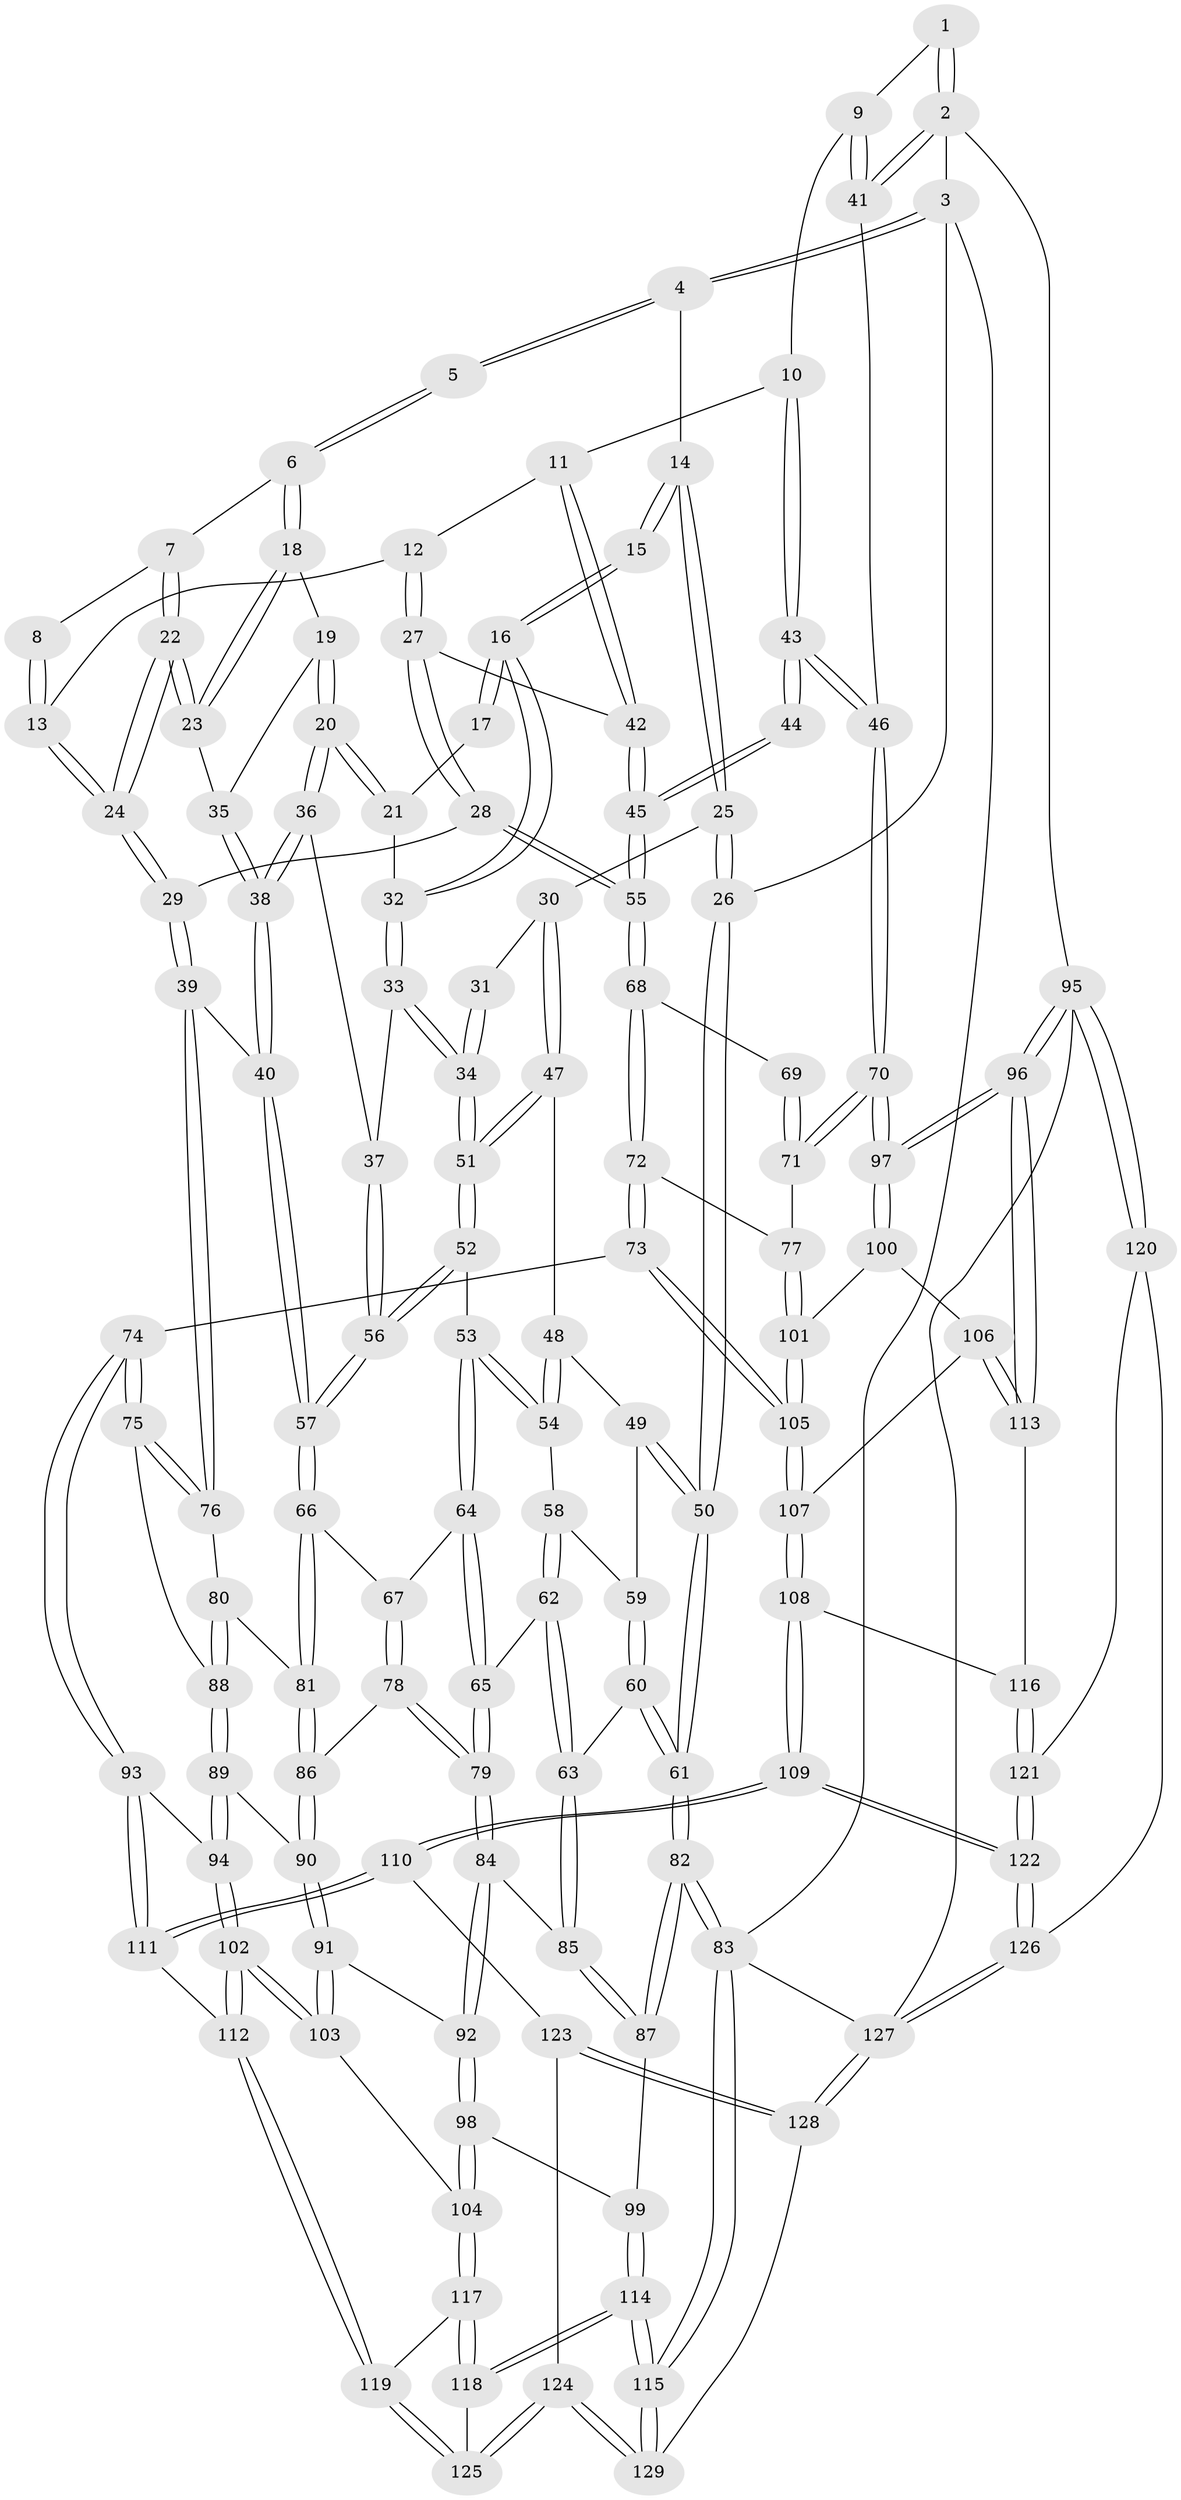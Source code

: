 // Generated by graph-tools (version 1.1) at 2025/16/03/09/25 04:16:58]
// undirected, 129 vertices, 319 edges
graph export_dot {
graph [start="1"]
  node [color=gray90,style=filled];
  1 [pos="+0.8374582357867506+0"];
  2 [pos="+1+0"];
  3 [pos="+0+0"];
  4 [pos="+0.0883981342199136+0"];
  5 [pos="+0.4032438051567127+0"];
  6 [pos="+0.4432173889342742+0"];
  7 [pos="+0.4998447814222494+0"];
  8 [pos="+0.6279654059356417+0"];
  9 [pos="+0.8788544606584289+0.16047561873835092"];
  10 [pos="+0.8781620184768963+0.17608979530020819"];
  11 [pos="+0.8670449051837551+0.17917155830549128"];
  12 [pos="+0.7028905852389631+0.141828788265145"];
  13 [pos="+0.6987357530095503+0.1384914379995389"];
  14 [pos="+0.17997459902683144+0.0746578747615675"];
  15 [pos="+0.24102300573536287+0.1730435724408242"];
  16 [pos="+0.24608078778514056+0.1770022276408101"];
  17 [pos="+0.3111248891669046+0.13120752230585717"];
  18 [pos="+0.41081236441307983+0.07821225695998581"];
  19 [pos="+0.3778055686657828+0.1789746355763521"];
  20 [pos="+0.3555083025145387+0.20717620933942682"];
  21 [pos="+0.32012636008050127+0.19054485665523602"];
  22 [pos="+0.5458149092191846+0.20091390873993348"];
  23 [pos="+0.46351773530331203+0.21573221624232175"];
  24 [pos="+0.5868146000271774+0.253994993219509"];
  25 [pos="+0.1454878241336397+0.23604525541768523"];
  26 [pos="+0+0.03223867705459707"];
  27 [pos="+0.7399698420048918+0.2697182326235877"];
  28 [pos="+0.6566041100604129+0.34848935572205547"];
  29 [pos="+0.6004973760991567+0.3387572031914194"];
  30 [pos="+0.14644350768301567+0.2374714381013032"];
  31 [pos="+0.19980808404567105+0.21068584282834635"];
  32 [pos="+0.2538663508755239+0.18646561697491937"];
  33 [pos="+0.25553725870446176+0.27838288875485917"];
  34 [pos="+0.24300072938994804+0.2876648041355884"];
  35 [pos="+0.459450223097641+0.21834829984385729"];
  36 [pos="+0.3573882953202338+0.2637748040857277"];
  37 [pos="+0.3345993374122074+0.27871930454995864"];
  38 [pos="+0.41878510480728315+0.2885099786604307"];
  39 [pos="+0.555044492464979+0.3723966827797988"];
  40 [pos="+0.4397403758614019+0.3169167173165317"];
  41 [pos="+1+0"];
  42 [pos="+0.7669055101852142+0.26364253853005826"];
  43 [pos="+1+0.3402373519003658"];
  44 [pos="+0.9130478622259828+0.35337949384407713"];
  45 [pos="+0.8300559929731893+0.32878439034299256"];
  46 [pos="+1+0.3831592505215375"];
  47 [pos="+0.15420675560741876+0.2680542934293206"];
  48 [pos="+0.11764414410337844+0.2844537584967803"];
  49 [pos="+0.011148452726850593+0.3107015992933605"];
  50 [pos="+0+0.17017401445479965"];
  51 [pos="+0.20778681753692615+0.3183345118269668"];
  52 [pos="+0.20695778883585822+0.3294986228710921"];
  53 [pos="+0.1647608238568388+0.3835649654409709"];
  54 [pos="+0.106932148480507+0.37070862214280154"];
  55 [pos="+0.6960123831958135+0.3840650478059419"];
  56 [pos="+0.32828227627479967+0.41908052204476964"];
  57 [pos="+0.3301115824494651+0.422320759497756"];
  58 [pos="+0.07775224259328367+0.36799640045299714"];
  59 [pos="+0.06265615933238214+0.36107418988180406"];
  60 [pos="+0.005494343687750291+0.49858905088417527"];
  61 [pos="+0+0.5516312140560281"];
  62 [pos="+0.07932815746067398+0.48753004270382855"];
  63 [pos="+0.03671323400570089+0.49820832766056783"];
  64 [pos="+0.1681918390657621+0.4342916734513522"];
  65 [pos="+0.1202281111199081+0.48887957836335433"];
  66 [pos="+0.33467890340986345+0.45430837939654006"];
  67 [pos="+0.18953367867995763+0.44524140506250626"];
  68 [pos="+0.6961713651232042+0.38428456106693404"];
  69 [pos="+0.8024906257292099+0.41178844114965935"];
  70 [pos="+1+0.42152612256208083"];
  71 [pos="+0.831883111578611+0.5439183536832898"];
  72 [pos="+0.7366640451346735+0.5949572842302409"];
  73 [pos="+0.7118300812789574+0.6168500483281547"];
  74 [pos="+0.6676428824312101+0.635310540193966"];
  75 [pos="+0.5660717169584745+0.5258947918243336"];
  76 [pos="+0.5512573225474978+0.38174200314764245"];
  77 [pos="+0.7834739150646538+0.5833500450347858"];
  78 [pos="+0.2276293730805119+0.5303730362944282"];
  79 [pos="+0.16247852050213593+0.5682770028650509"];
  80 [pos="+0.3585154956251516+0.4924105600375605"];
  81 [pos="+0.35428988027532066+0.4913362921995152"];
  82 [pos="+0+0.7044657678260599"];
  83 [pos="+0+1"];
  84 [pos="+0.15467649329731592+0.618099979111949"];
  85 [pos="+0.11632248611177351+0.6281613812180281"];
  86 [pos="+0.31512609751939347+0.5297302196303757"];
  87 [pos="+0+0.6945945146081659"];
  88 [pos="+0.4328213012360166+0.5682619908766265"];
  89 [pos="+0.4386325643199035+0.6377105468634057"];
  90 [pos="+0.28242438382190954+0.6414550113572799"];
  91 [pos="+0.2819788671591012+0.6420924370652132"];
  92 [pos="+0.19421016880780304+0.6494836538777038"];
  93 [pos="+0.6470618758725253+0.6672068163915765"];
  94 [pos="+0.4484831145423246+0.6608371901153957"];
  95 [pos="+1+1"];
  96 [pos="+1+0.7814757991562531"];
  97 [pos="+1+0.6433752146071788"];
  98 [pos="+0.181583057954956+0.7765340983001999"];
  99 [pos="+0.11694001084736398+0.7651864563632567"];
  100 [pos="+0.9413256599369207+0.6999818982821892"];
  101 [pos="+0.9188545400586907+0.6923843684369598"];
  102 [pos="+0.39847575584263417+0.7860810448645487"];
  103 [pos="+0.3063913666486585+0.699548484143961"];
  104 [pos="+0.1915012000927797+0.7883055686286202"];
  105 [pos="+0.8125560131800711+0.7451548839087743"];
  106 [pos="+0.9024024122346792+0.7809858656587738"];
  107 [pos="+0.8180689210727727+0.7905706671544119"];
  108 [pos="+0.793723464249357+0.836530678416608"];
  109 [pos="+0.7429190405994144+0.8811404488649609"];
  110 [pos="+0.6311441329422216+0.8261435246823716"];
  111 [pos="+0.625560353179467+0.8152889387745834"];
  112 [pos="+0.4011290304341652+0.8063712629004378"];
  113 [pos="+0.9270911540866408+0.8464184847315589"];
  114 [pos="+0+1"];
  115 [pos="+0+1"];
  116 [pos="+0.9197052058820797+0.8565789578037005"];
  117 [pos="+0.22086611823533076+0.8553600122802505"];
  118 [pos="+0.17402648678515267+0.9312451204082516"];
  119 [pos="+0.3807754057204154+0.8391578470092683"];
  120 [pos="+0.9209803549313597+0.9113857683980305"];
  121 [pos="+0.9192639616688417+0.8600760833433831"];
  122 [pos="+0.7669728789178679+0.9336353349702624"];
  123 [pos="+0.5987268632377786+0.8957828463327109"];
  124 [pos="+0.43178601579508014+1"];
  125 [pos="+0.41958082778392286+1"];
  126 [pos="+0.8147695481646947+1"];
  127 [pos="+0.8298218238005093+1"];
  128 [pos="+0.6981092622313746+1"];
  129 [pos="+0.43347545878637034+1"];
  1 -- 2;
  1 -- 2;
  1 -- 9;
  2 -- 3;
  2 -- 41;
  2 -- 41;
  2 -- 95;
  3 -- 4;
  3 -- 4;
  3 -- 26;
  3 -- 83;
  4 -- 5;
  4 -- 5;
  4 -- 14;
  5 -- 6;
  5 -- 6;
  6 -- 7;
  6 -- 18;
  6 -- 18;
  7 -- 8;
  7 -- 22;
  7 -- 22;
  8 -- 13;
  8 -- 13;
  9 -- 10;
  9 -- 41;
  9 -- 41;
  10 -- 11;
  10 -- 43;
  10 -- 43;
  11 -- 12;
  11 -- 42;
  11 -- 42;
  12 -- 13;
  12 -- 27;
  12 -- 27;
  13 -- 24;
  13 -- 24;
  14 -- 15;
  14 -- 15;
  14 -- 25;
  14 -- 25;
  15 -- 16;
  15 -- 16;
  16 -- 17;
  16 -- 17;
  16 -- 32;
  16 -- 32;
  17 -- 21;
  18 -- 19;
  18 -- 23;
  18 -- 23;
  19 -- 20;
  19 -- 20;
  19 -- 35;
  20 -- 21;
  20 -- 21;
  20 -- 36;
  20 -- 36;
  21 -- 32;
  22 -- 23;
  22 -- 23;
  22 -- 24;
  22 -- 24;
  23 -- 35;
  24 -- 29;
  24 -- 29;
  25 -- 26;
  25 -- 26;
  25 -- 30;
  26 -- 50;
  26 -- 50;
  27 -- 28;
  27 -- 28;
  27 -- 42;
  28 -- 29;
  28 -- 55;
  28 -- 55;
  29 -- 39;
  29 -- 39;
  30 -- 31;
  30 -- 47;
  30 -- 47;
  31 -- 34;
  31 -- 34;
  32 -- 33;
  32 -- 33;
  33 -- 34;
  33 -- 34;
  33 -- 37;
  34 -- 51;
  34 -- 51;
  35 -- 38;
  35 -- 38;
  36 -- 37;
  36 -- 38;
  36 -- 38;
  37 -- 56;
  37 -- 56;
  38 -- 40;
  38 -- 40;
  39 -- 40;
  39 -- 76;
  39 -- 76;
  40 -- 57;
  40 -- 57;
  41 -- 46;
  42 -- 45;
  42 -- 45;
  43 -- 44;
  43 -- 44;
  43 -- 46;
  43 -- 46;
  44 -- 45;
  44 -- 45;
  45 -- 55;
  45 -- 55;
  46 -- 70;
  46 -- 70;
  47 -- 48;
  47 -- 51;
  47 -- 51;
  48 -- 49;
  48 -- 54;
  48 -- 54;
  49 -- 50;
  49 -- 50;
  49 -- 59;
  50 -- 61;
  50 -- 61;
  51 -- 52;
  51 -- 52;
  52 -- 53;
  52 -- 56;
  52 -- 56;
  53 -- 54;
  53 -- 54;
  53 -- 64;
  53 -- 64;
  54 -- 58;
  55 -- 68;
  55 -- 68;
  56 -- 57;
  56 -- 57;
  57 -- 66;
  57 -- 66;
  58 -- 59;
  58 -- 62;
  58 -- 62;
  59 -- 60;
  59 -- 60;
  60 -- 61;
  60 -- 61;
  60 -- 63;
  61 -- 82;
  61 -- 82;
  62 -- 63;
  62 -- 63;
  62 -- 65;
  63 -- 85;
  63 -- 85;
  64 -- 65;
  64 -- 65;
  64 -- 67;
  65 -- 79;
  65 -- 79;
  66 -- 67;
  66 -- 81;
  66 -- 81;
  67 -- 78;
  67 -- 78;
  68 -- 69;
  68 -- 72;
  68 -- 72;
  69 -- 71;
  69 -- 71;
  70 -- 71;
  70 -- 71;
  70 -- 97;
  70 -- 97;
  71 -- 77;
  72 -- 73;
  72 -- 73;
  72 -- 77;
  73 -- 74;
  73 -- 105;
  73 -- 105;
  74 -- 75;
  74 -- 75;
  74 -- 93;
  74 -- 93;
  75 -- 76;
  75 -- 76;
  75 -- 88;
  76 -- 80;
  77 -- 101;
  77 -- 101;
  78 -- 79;
  78 -- 79;
  78 -- 86;
  79 -- 84;
  79 -- 84;
  80 -- 81;
  80 -- 88;
  80 -- 88;
  81 -- 86;
  81 -- 86;
  82 -- 83;
  82 -- 83;
  82 -- 87;
  82 -- 87;
  83 -- 115;
  83 -- 115;
  83 -- 127;
  84 -- 85;
  84 -- 92;
  84 -- 92;
  85 -- 87;
  85 -- 87;
  86 -- 90;
  86 -- 90;
  87 -- 99;
  88 -- 89;
  88 -- 89;
  89 -- 90;
  89 -- 94;
  89 -- 94;
  90 -- 91;
  90 -- 91;
  91 -- 92;
  91 -- 103;
  91 -- 103;
  92 -- 98;
  92 -- 98;
  93 -- 94;
  93 -- 111;
  93 -- 111;
  94 -- 102;
  94 -- 102;
  95 -- 96;
  95 -- 96;
  95 -- 120;
  95 -- 120;
  95 -- 127;
  96 -- 97;
  96 -- 97;
  96 -- 113;
  96 -- 113;
  97 -- 100;
  97 -- 100;
  98 -- 99;
  98 -- 104;
  98 -- 104;
  99 -- 114;
  99 -- 114;
  100 -- 101;
  100 -- 106;
  101 -- 105;
  101 -- 105;
  102 -- 103;
  102 -- 103;
  102 -- 112;
  102 -- 112;
  103 -- 104;
  104 -- 117;
  104 -- 117;
  105 -- 107;
  105 -- 107;
  106 -- 107;
  106 -- 113;
  106 -- 113;
  107 -- 108;
  107 -- 108;
  108 -- 109;
  108 -- 109;
  108 -- 116;
  109 -- 110;
  109 -- 110;
  109 -- 122;
  109 -- 122;
  110 -- 111;
  110 -- 111;
  110 -- 123;
  111 -- 112;
  112 -- 119;
  112 -- 119;
  113 -- 116;
  114 -- 115;
  114 -- 115;
  114 -- 118;
  114 -- 118;
  115 -- 129;
  115 -- 129;
  116 -- 121;
  116 -- 121;
  117 -- 118;
  117 -- 118;
  117 -- 119;
  118 -- 125;
  119 -- 125;
  119 -- 125;
  120 -- 121;
  120 -- 126;
  121 -- 122;
  121 -- 122;
  122 -- 126;
  122 -- 126;
  123 -- 124;
  123 -- 128;
  123 -- 128;
  124 -- 125;
  124 -- 125;
  124 -- 129;
  124 -- 129;
  126 -- 127;
  126 -- 127;
  127 -- 128;
  127 -- 128;
  128 -- 129;
}
